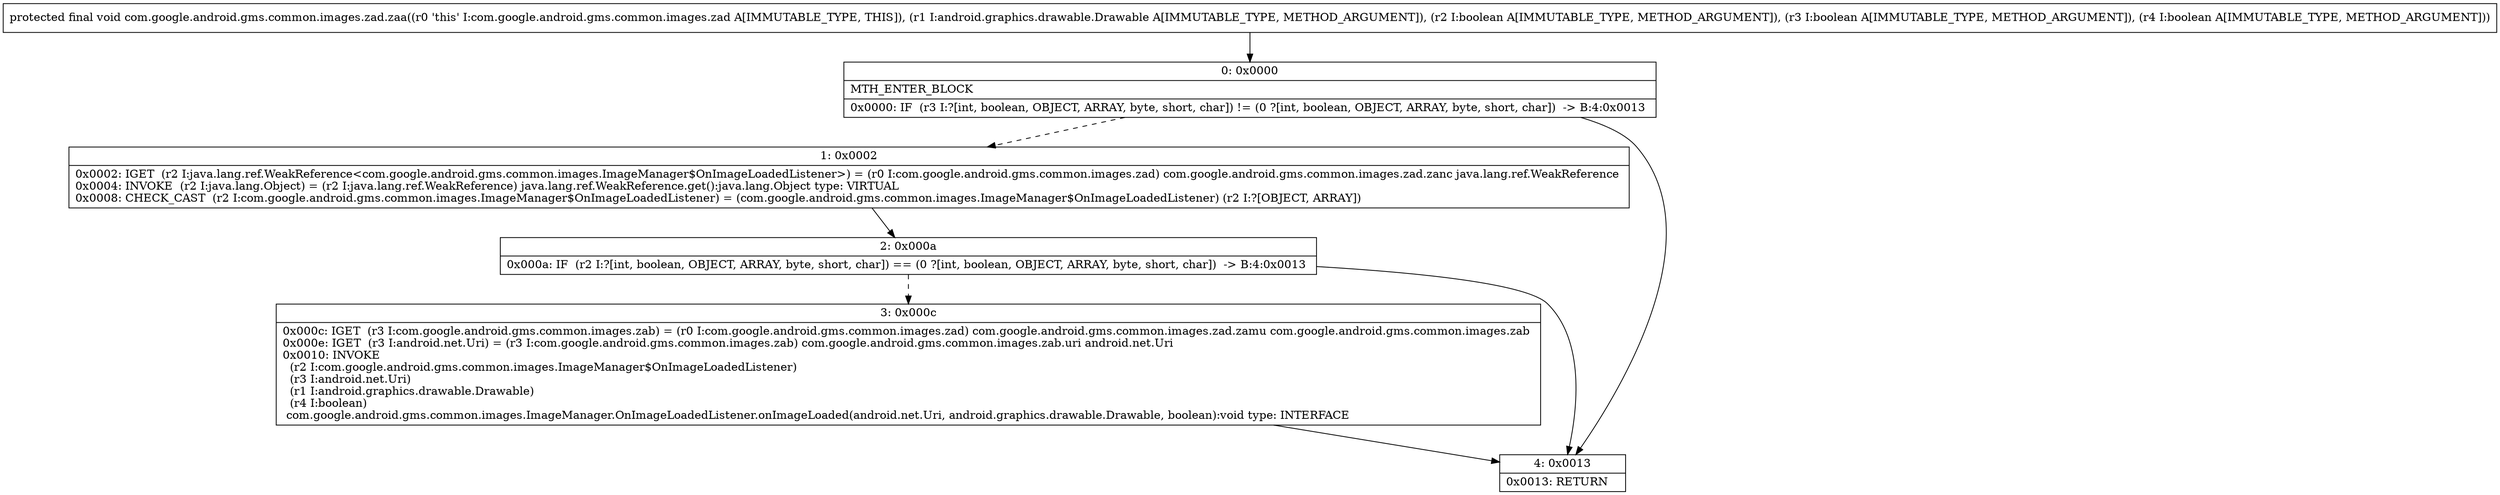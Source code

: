 digraph "CFG forcom.google.android.gms.common.images.zad.zaa(Landroid\/graphics\/drawable\/Drawable;ZZZ)V" {
Node_0 [shape=record,label="{0\:\ 0x0000|MTH_ENTER_BLOCK\l|0x0000: IF  (r3 I:?[int, boolean, OBJECT, ARRAY, byte, short, char]) != (0 ?[int, boolean, OBJECT, ARRAY, byte, short, char])  \-\> B:4:0x0013 \l}"];
Node_1 [shape=record,label="{1\:\ 0x0002|0x0002: IGET  (r2 I:java.lang.ref.WeakReference\<com.google.android.gms.common.images.ImageManager$OnImageLoadedListener\>) = (r0 I:com.google.android.gms.common.images.zad) com.google.android.gms.common.images.zad.zanc java.lang.ref.WeakReference \l0x0004: INVOKE  (r2 I:java.lang.Object) = (r2 I:java.lang.ref.WeakReference) java.lang.ref.WeakReference.get():java.lang.Object type: VIRTUAL \l0x0008: CHECK_CAST  (r2 I:com.google.android.gms.common.images.ImageManager$OnImageLoadedListener) = (com.google.android.gms.common.images.ImageManager$OnImageLoadedListener) (r2 I:?[OBJECT, ARRAY]) \l}"];
Node_2 [shape=record,label="{2\:\ 0x000a|0x000a: IF  (r2 I:?[int, boolean, OBJECT, ARRAY, byte, short, char]) == (0 ?[int, boolean, OBJECT, ARRAY, byte, short, char])  \-\> B:4:0x0013 \l}"];
Node_3 [shape=record,label="{3\:\ 0x000c|0x000c: IGET  (r3 I:com.google.android.gms.common.images.zab) = (r0 I:com.google.android.gms.common.images.zad) com.google.android.gms.common.images.zad.zamu com.google.android.gms.common.images.zab \l0x000e: IGET  (r3 I:android.net.Uri) = (r3 I:com.google.android.gms.common.images.zab) com.google.android.gms.common.images.zab.uri android.net.Uri \l0x0010: INVOKE  \l  (r2 I:com.google.android.gms.common.images.ImageManager$OnImageLoadedListener)\l  (r3 I:android.net.Uri)\l  (r1 I:android.graphics.drawable.Drawable)\l  (r4 I:boolean)\l com.google.android.gms.common.images.ImageManager.OnImageLoadedListener.onImageLoaded(android.net.Uri, android.graphics.drawable.Drawable, boolean):void type: INTERFACE \l}"];
Node_4 [shape=record,label="{4\:\ 0x0013|0x0013: RETURN   \l}"];
MethodNode[shape=record,label="{protected final void com.google.android.gms.common.images.zad.zaa((r0 'this' I:com.google.android.gms.common.images.zad A[IMMUTABLE_TYPE, THIS]), (r1 I:android.graphics.drawable.Drawable A[IMMUTABLE_TYPE, METHOD_ARGUMENT]), (r2 I:boolean A[IMMUTABLE_TYPE, METHOD_ARGUMENT]), (r3 I:boolean A[IMMUTABLE_TYPE, METHOD_ARGUMENT]), (r4 I:boolean A[IMMUTABLE_TYPE, METHOD_ARGUMENT])) }"];
MethodNode -> Node_0;
Node_0 -> Node_1[style=dashed];
Node_0 -> Node_4;
Node_1 -> Node_2;
Node_2 -> Node_3[style=dashed];
Node_2 -> Node_4;
Node_3 -> Node_4;
}

